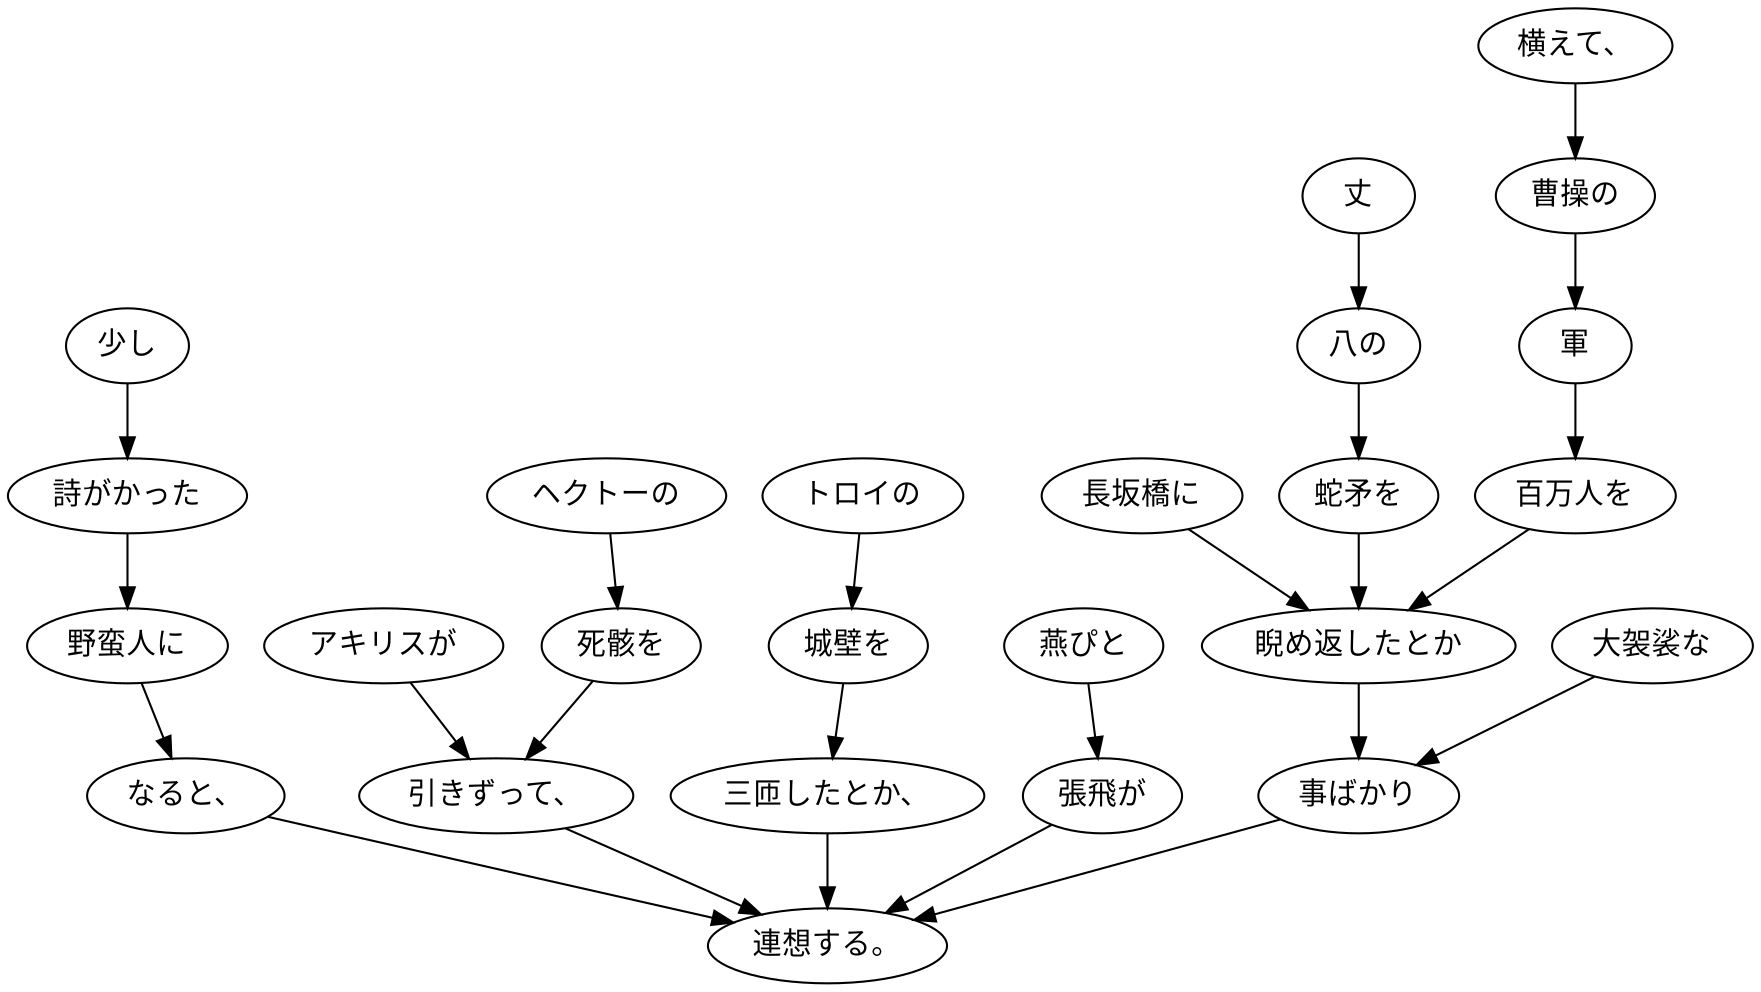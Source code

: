 digraph graph5023 {
	node0 [label="少し"];
	node1 [label="詩がかった"];
	node2 [label="野蛮人に"];
	node3 [label="なると、"];
	node4 [label="アキリスが"];
	node5 [label="ヘクトーの"];
	node6 [label="死骸を"];
	node7 [label="引きずって、"];
	node8 [label="トロイの"];
	node9 [label="城壁を"];
	node10 [label="三匝したとか、"];
	node11 [label="燕ぴと"];
	node12 [label="張飛が"];
	node13 [label="長坂橋に"];
	node14 [label="丈"];
	node15 [label="八の"];
	node16 [label="蛇矛を"];
	node17 [label="横えて、"];
	node18 [label="曹操の"];
	node19 [label="軍"];
	node20 [label="百万人を"];
	node21 [label="睨め返したとか"];
	node22 [label="大袈裟な"];
	node23 [label="事ばかり"];
	node24 [label="連想する。"];
	node0 -> node1;
	node1 -> node2;
	node2 -> node3;
	node3 -> node24;
	node4 -> node7;
	node5 -> node6;
	node6 -> node7;
	node7 -> node24;
	node8 -> node9;
	node9 -> node10;
	node10 -> node24;
	node11 -> node12;
	node12 -> node24;
	node13 -> node21;
	node14 -> node15;
	node15 -> node16;
	node16 -> node21;
	node17 -> node18;
	node18 -> node19;
	node19 -> node20;
	node20 -> node21;
	node21 -> node23;
	node22 -> node23;
	node23 -> node24;
}
